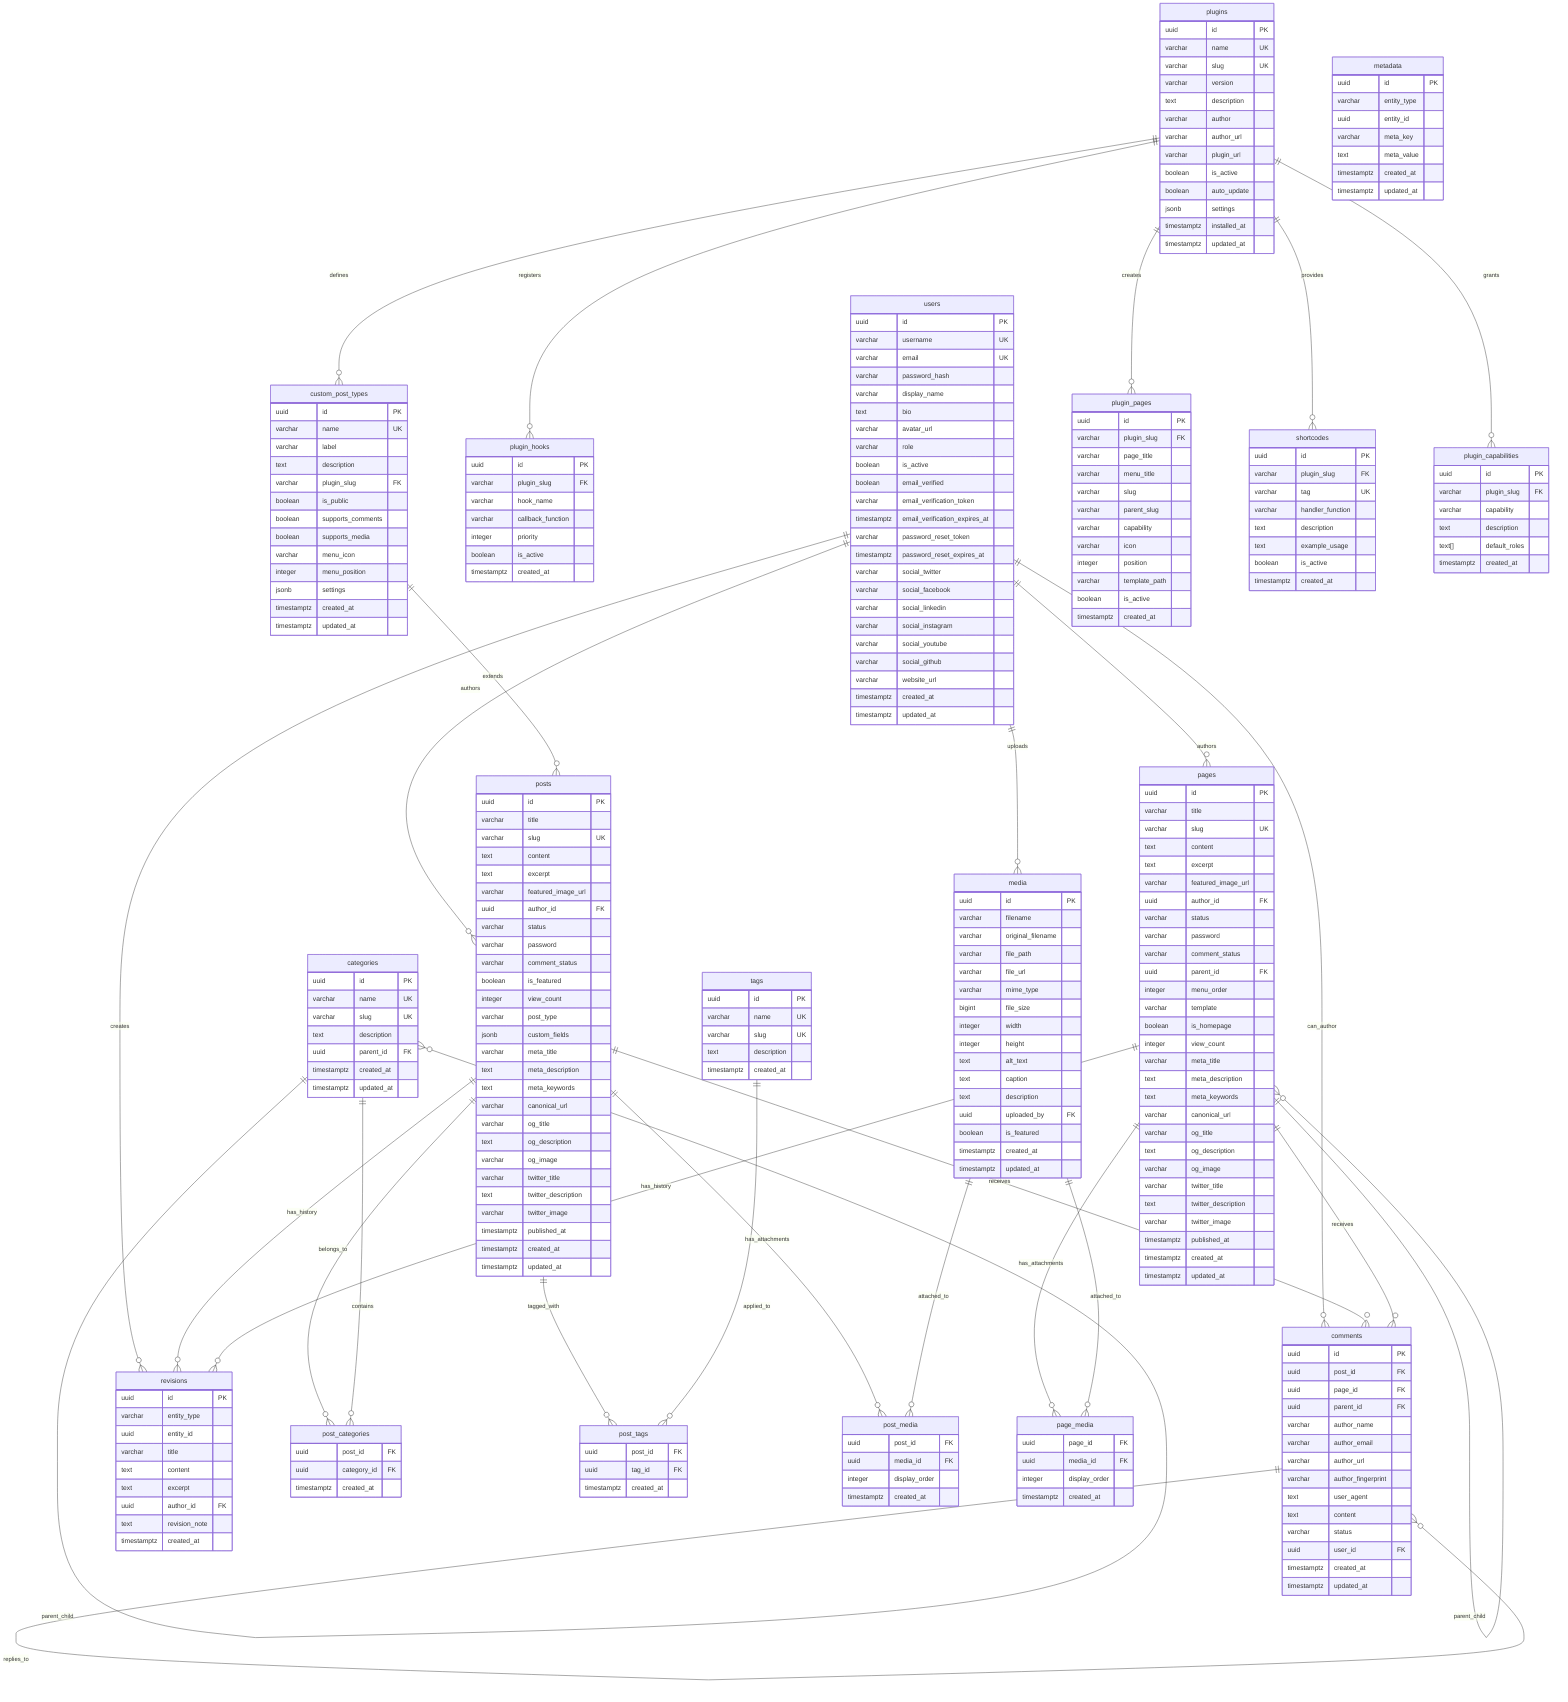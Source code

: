 erDiagram
    users ||--o{ posts : "authors"
    users ||--o{ pages : "authors"
    users ||--o{ comments : "can_author"
    users ||--o{ media : "uploads"
    users ||--o{ revisions : "creates"
    
    posts ||--o{ post_categories : "belongs_to"
    categories ||--o{ post_categories : "contains"
    
    posts ||--o{ post_tags : "tagged_with"
    tags ||--o{ post_tags : "applied_to"
    
    posts ||--o{ post_media : "has_attachments"
    media ||--o{ post_media : "attached_to"
    
    pages ||--o{ page_media : "has_attachments"
    media ||--o{ page_media : "attached_to"
    
    posts ||--o{ comments : "receives"
    pages ||--o{ comments : "receives"
    comments ||--o{ comments : "replies_to"
    
    posts ||--o{ revisions : "has_history"
    pages ||--o{ revisions : "has_history"
    
    categories ||--o{ categories : "parent_child"
    pages ||--o{ pages : "parent_child"
    
    plugins ||--o{ plugin_hooks : "registers"
    plugins ||--o{ custom_post_types : "defines"
    plugins ||--o{ plugin_pages : "creates"
    plugins ||--o{ shortcodes : "provides"
    plugins ||--o{ plugin_capabilities : "grants"
    
    custom_post_types ||--o{ posts : "extends"
    
    users {
        uuid id PK
        varchar username UK
        varchar email UK
        varchar password_hash
        varchar display_name
        text bio
        varchar avatar_url
        varchar role
        boolean is_active
        boolean email_verified
        varchar email_verification_token
        timestamptz email_verification_expires_at
        varchar password_reset_token
        timestamptz password_reset_expires_at
        varchar social_twitter
        varchar social_facebook
        varchar social_linkedin
        varchar social_instagram
        varchar social_youtube
        varchar social_github
        varchar website_url
        timestamptz created_at
        timestamptz updated_at
    }
    
    posts {
        uuid id PK
        varchar title
        varchar slug UK
        text content
        text excerpt
        varchar featured_image_url
        uuid author_id FK
        varchar status
        varchar password
        varchar comment_status
        boolean is_featured
        integer view_count
        varchar post_type
        jsonb custom_fields
        varchar meta_title
        text meta_description
        text meta_keywords
        varchar canonical_url
        varchar og_title
        text og_description
        varchar og_image
        varchar twitter_title
        text twitter_description
        varchar twitter_image
        timestamptz published_at
        timestamptz created_at
        timestamptz updated_at
    }
    
    pages {
        uuid id PK
        varchar title
        varchar slug UK
        text content
        text excerpt
        varchar featured_image_url
        uuid author_id FK
        varchar status
        varchar password
        varchar comment_status
        uuid parent_id FK
        integer menu_order
        varchar template
        boolean is_homepage
        integer view_count
        varchar meta_title
        text meta_description
        text meta_keywords
        varchar canonical_url
        varchar og_title
        text og_description
        varchar og_image
        varchar twitter_title
        text twitter_description
        varchar twitter_image
        timestamptz published_at
        timestamptz created_at
        timestamptz updated_at
    }
    
    categories {
        uuid id PK
        varchar name UK
        varchar slug UK
        text description
        uuid parent_id FK
        timestamptz created_at
        timestamptz updated_at
    }
    
    tags {
        uuid id PK
        varchar name UK
        varchar slug UK
        text description
        timestamptz created_at
    }
    
    media {
        uuid id PK
        varchar filename
        varchar original_filename
        varchar file_path
        varchar file_url
        varchar mime_type
        bigint file_size
        integer width
        integer height
        text alt_text
        text caption
        text description
        uuid uploaded_by FK
        boolean is_featured
        timestamptz created_at
        timestamptz updated_at
    }
    
    comments {
        uuid id PK
        uuid post_id FK
        uuid page_id FK
        uuid parent_id FK
        varchar author_name
        varchar author_email
        varchar author_url
        varchar author_fingerprint
        text user_agent
        text content
        varchar status
        uuid user_id FK
        timestamptz created_at
        timestamptz updated_at
    }
    
    revisions {
        uuid id PK
        varchar entity_type
        uuid entity_id
        varchar title
        text content
        text excerpt
        uuid author_id FK
        text revision_note
        timestamptz created_at
    }
    
    metadata {
        uuid id PK
        varchar entity_type
        uuid entity_id
        varchar meta_key
        text meta_value
        timestamptz created_at
        timestamptz updated_at
    }
    
    plugins {
        uuid id PK
        varchar name UK
        varchar slug UK
        varchar version
        text description
        varchar author
        varchar author_url
        varchar plugin_url
        boolean is_active
        boolean auto_update
        jsonb settings
        timestamptz installed_at
        timestamptz updated_at
    }
    
    plugin_hooks {
        uuid id PK
        varchar plugin_slug FK
        varchar hook_name
        varchar callback_function
        integer priority
        boolean is_active
        timestamptz created_at
    }
    
    custom_post_types {
        uuid id PK
        varchar name UK
        varchar label
        text description
        varchar plugin_slug FK
        boolean is_public
        boolean supports_comments
        boolean supports_media
        varchar menu_icon
        integer menu_position
        jsonb settings
        timestamptz created_at
        timestamptz updated_at
    }
    
    plugin_pages {
        uuid id PK
        varchar plugin_slug FK
        varchar page_title
        varchar menu_title
        varchar slug
        varchar parent_slug
        varchar capability
        varchar icon
        integer position
        varchar template_path
        boolean is_active
        timestamptz created_at
    }
    
    shortcodes {
        uuid id PK
        varchar plugin_slug FK
        varchar tag UK
        varchar handler_function
        text description
        text example_usage
        boolean is_active
        timestamptz created_at
    }
    
    plugin_capabilities {
        uuid id PK
        varchar plugin_slug FK
        varchar capability
        text description
        text[] default_roles
        timestamptz created_at
    }
    
    post_categories {
        uuid post_id FK
        uuid category_id FK
        timestamptz created_at
    }
    
    post_tags {
        uuid post_id FK
        uuid tag_id FK
        timestamptz created_at
    }
    
    post_media {
        uuid post_id FK
        uuid media_id FK
        integer display_order
        timestamptz created_at
    }
    
    page_media {
        uuid page_id FK
        uuid media_id FK
        integer display_order
        timestamptz created_at
    }